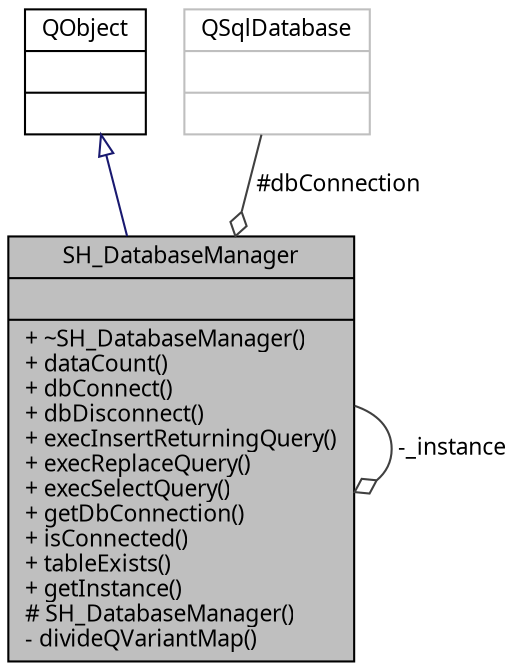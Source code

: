 digraph "SH_DatabaseManager"
{
 // INTERACTIVE_SVG=YES
  bgcolor="transparent";
  edge [fontname="Verdana",fontsize="11",labelfontname="Verdana",labelfontsize="11"];
  node [fontname="Verdana",fontsize="11",shape=record];
  Node1 [label="{SH_DatabaseManager\n||+ ~SH_DatabaseManager()\l+ dataCount()\l+ dbConnect()\l+ dbDisconnect()\l+ execInsertReturningQuery()\l+ execReplaceQuery()\l+ execSelectQuery()\l+ getDbConnection()\l+ isConnected()\l+ tableExists()\l+ getInstance()\l# SH_DatabaseManager()\l- divideQVariantMap()\l}",height=0.2,width=0.4,color="black", fillcolor="grey75", style="filled" fontcolor="black"];
  Node2 -> Node1 [dir="back",color="midnightblue",fontsize="11",style="solid",arrowtail="onormal"];
  Node2 [label="{QObject\n||}",height=0.2,width=0.4,color="black",URL="$classQObject.html"];
  Node3 -> Node1 [color="grey25",fontsize="11",style="solid",label=" #dbConnection" ,arrowhead="odiamond"];
  Node3 [label="{QSqlDatabase\n||}",height=0.2,width=0.4,color="grey75"];
  Node1 -> Node1 [color="grey25",fontsize="11",style="solid",label=" -_instance" ,arrowhead="odiamond"];
}
